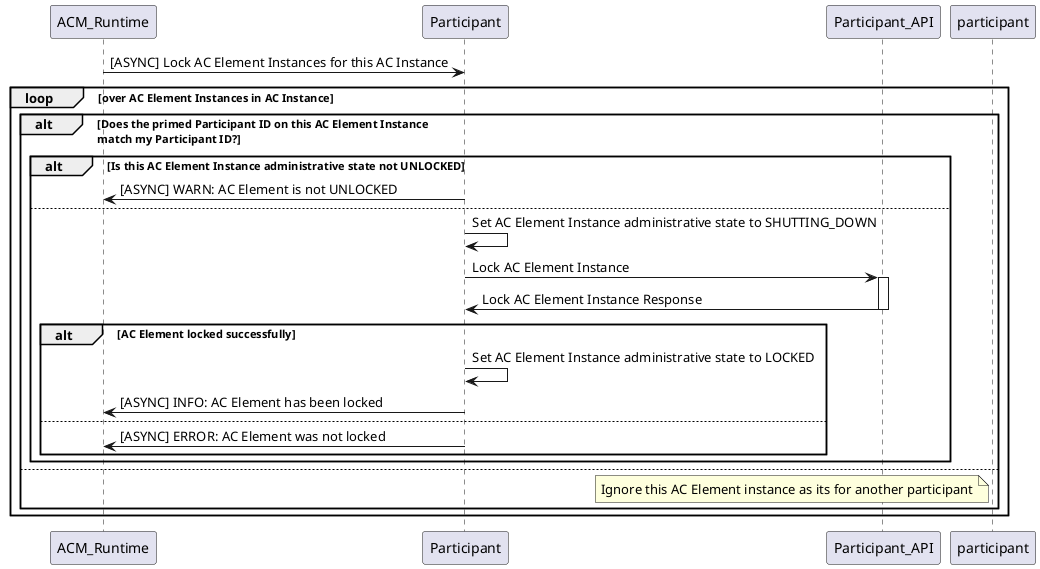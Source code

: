 @startuml
participant ACM_Runtime
participant Participant
participant Participant_API

ACM_Runtime -> Participant: [ASYNC] Lock AC Element Instances for this AC Instance

loop over AC Element Instances in AC Instance
 alt Does the primed Participant ID on this AC Element Instance\nmatch my Participant ID?
  alt Is this AC Element Instance administrative state not UNLOCKED
   ACM_Runtime <- Participant: [ASYNC] WARN: AC Element is not UNLOCKED
  else
   Participant -> Participant: Set AC Element Instance administrative state to SHUTTING_DOWN
   Participant -> Participant_API: Lock AC Element Instance
   activate Participant_API
   Participant <- Participant_API: Lock AC Element Instance Response
   deactivate Participant_API
   alt AC Element locked successfully
    Participant -> Participant: Set AC Element Instance administrative state to LOCKED
    ACM_Runtime <- Participant: [ASYNC] INFO: AC Element has been locked
   else
    ACM_Runtime <- Participant: [ASYNC] ERROR: AC Element was not locked
   end
  end
 else
  note left of participant
   Ignore this AC Element instance as its for another participant
  end note
 end
end

@enduml
